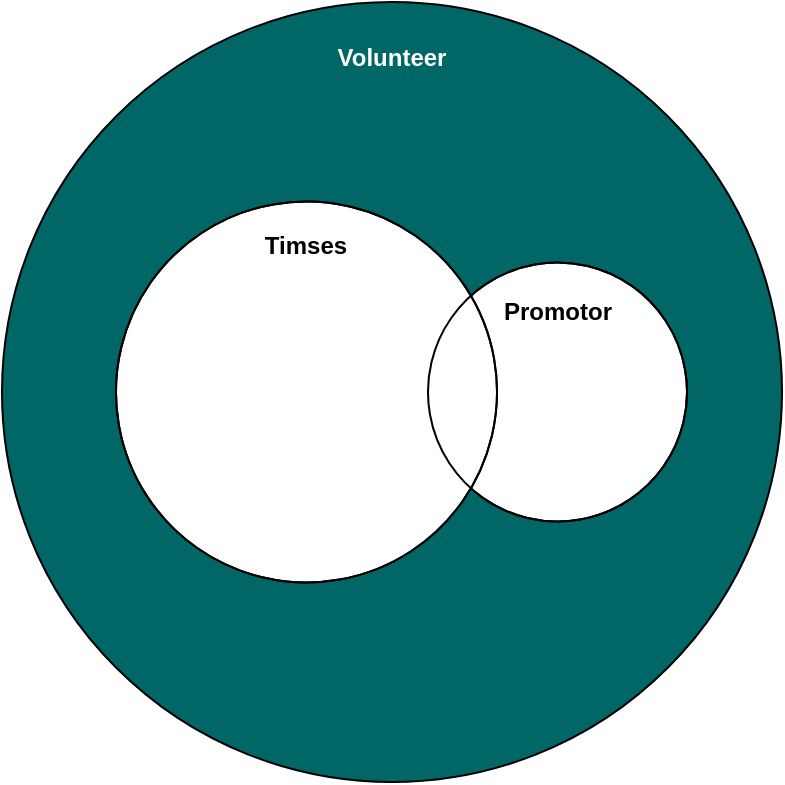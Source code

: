 <mxfile version="26.0.7" pages="4">
  <diagram name="Tim" id="ZnThXyOVVyfNG0DMTEGJ">
    <mxGraphModel dx="910" dy="459" grid="0" gridSize="10" guides="1" tooltips="1" connect="1" arrows="1" fold="1" page="0" pageScale="1" pageWidth="850" pageHeight="1100" math="0" shadow="0">
      <root>
        <mxCell id="0" />
        <mxCell id="1" parent="0" />
        <mxCell id="3YEEYySxGut_SKLIXyHm-1" value="" style="ellipse;whiteSpace=wrap;html=1;aspect=fixed;fillColor=#006666;" parent="1" vertex="1">
          <mxGeometry x="130" y="50" width="390" height="390" as="geometry" />
        </mxCell>
        <mxCell id="3YEEYySxGut_SKLIXyHm-14" value="" style="ellipse;whiteSpace=wrap;html=1;aspect=fixed;fillColor=default;rotation=125;" parent="1" vertex="1">
          <mxGeometry x="343" y="180.25" width="129.5" height="129.5" as="geometry" />
        </mxCell>
        <mxCell id="3YEEYySxGut_SKLIXyHm-13" value="" style="ellipse;whiteSpace=wrap;html=1;aspect=fixed;fillColor=default;rotation=125;" parent="1" vertex="1">
          <mxGeometry x="187" y="149.75" width="190.5" height="190.5" as="geometry" />
        </mxCell>
        <mxCell id="3YEEYySxGut_SKLIXyHm-6" value="&lt;font style=&quot;color: rgb(255, 255, 255);&quot;&gt;Volunteer&lt;/font&gt;" style="text;html=1;align=center;verticalAlign=middle;whiteSpace=wrap;rounded=0;fontStyle=1" parent="1" vertex="1">
          <mxGeometry x="295" y="63" width="60" height="30" as="geometry" />
        </mxCell>
        <mxCell id="3YEEYySxGut_SKLIXyHm-3" value="" style="ellipse;whiteSpace=wrap;html=1;aspect=fixed;fillColor=none;rotation=125;" parent="1" vertex="1">
          <mxGeometry x="187" y="149.75" width="190.5" height="190.5" as="geometry" />
        </mxCell>
        <mxCell id="3YEEYySxGut_SKLIXyHm-7" value="Timses" style="text;html=1;align=center;verticalAlign=middle;whiteSpace=wrap;rounded=0;fontStyle=1" parent="1" vertex="1">
          <mxGeometry x="252.25" y="157" width="60" height="30" as="geometry" />
        </mxCell>
        <mxCell id="3YEEYySxGut_SKLIXyHm-4" value="" style="ellipse;whiteSpace=wrap;html=1;aspect=fixed;fillColor=none;rotation=125;" parent="1" vertex="1">
          <mxGeometry x="343" y="180.25" width="129.5" height="129.5" as="geometry" />
        </mxCell>
        <mxCell id="3YEEYySxGut_SKLIXyHm-9" value="Promotor" style="text;html=1;align=center;verticalAlign=middle;whiteSpace=wrap;rounded=0;fontStyle=1" parent="1" vertex="1">
          <mxGeometry x="377.5" y="190" width="60" height="30" as="geometry" />
        </mxCell>
      </root>
    </mxGraphModel>
  </diagram>
  <diagram name="Threat" id="GSfmyPaqJOVqk_EeNC47">
    <mxGraphModel dx="1071" dy="540" grid="0" gridSize="10" guides="1" tooltips="1" connect="1" arrows="1" fold="1" page="0" pageScale="1" pageWidth="850" pageHeight="1100" math="0" shadow="0">
      <root>
        <mxCell id="FkJe0Tmb6kCfjZrj5FPF-0" />
        <mxCell id="FkJe0Tmb6kCfjZrj5FPF-1" parent="FkJe0Tmb6kCfjZrj5FPF-0" />
        <mxCell id="FkJe0Tmb6kCfjZrj5FPF-2" value="" style="ellipse;whiteSpace=wrap;html=1;aspect=fixed;fillColor=#006666;" vertex="1" parent="FkJe0Tmb6kCfjZrj5FPF-1">
          <mxGeometry x="130" y="50" width="390" height="390" as="geometry" />
        </mxCell>
        <mxCell id="FkJe0Tmb6kCfjZrj5FPF-3" value="" style="ellipse;whiteSpace=wrap;html=1;aspect=fixed;fillColor=default;rotation=125;" vertex="1" parent="FkJe0Tmb6kCfjZrj5FPF-1">
          <mxGeometry x="343" y="180.25" width="129.5" height="129.5" as="geometry" />
        </mxCell>
        <mxCell id="FkJe0Tmb6kCfjZrj5FPF-4" value="" style="ellipse;whiteSpace=wrap;html=1;aspect=fixed;fillColor=default;rotation=125;" vertex="1" parent="FkJe0Tmb6kCfjZrj5FPF-1">
          <mxGeometry x="187" y="149.75" width="190.5" height="190.5" as="geometry" />
        </mxCell>
        <mxCell id="FkJe0Tmb6kCfjZrj5FPF-5" value="&lt;font style=&quot;color: rgb(255, 255, 255);&quot;&gt;Volunteer&lt;/font&gt;" style="text;html=1;align=center;verticalAlign=middle;whiteSpace=wrap;rounded=0;fontStyle=1" vertex="1" parent="FkJe0Tmb6kCfjZrj5FPF-1">
          <mxGeometry x="295" y="63" width="60" height="30" as="geometry" />
        </mxCell>
        <mxCell id="FkJe0Tmb6kCfjZrj5FPF-6" value="" style="ellipse;whiteSpace=wrap;html=1;aspect=fixed;fillColor=none;rotation=125;" vertex="1" parent="FkJe0Tmb6kCfjZrj5FPF-1">
          <mxGeometry x="187" y="149.75" width="190.5" height="190.5" as="geometry" />
        </mxCell>
        <mxCell id="FkJe0Tmb6kCfjZrj5FPF-7" value="Timses" style="text;html=1;align=center;verticalAlign=middle;whiteSpace=wrap;rounded=0;fontStyle=1" vertex="1" parent="FkJe0Tmb6kCfjZrj5FPF-1">
          <mxGeometry x="252.25" y="157" width="60" height="30" as="geometry" />
        </mxCell>
        <mxCell id="FkJe0Tmb6kCfjZrj5FPF-8" value="" style="ellipse;whiteSpace=wrap;html=1;aspect=fixed;fillColor=none;rotation=125;" vertex="1" parent="FkJe0Tmb6kCfjZrj5FPF-1">
          <mxGeometry x="343" y="180.25" width="129.5" height="129.5" as="geometry" />
        </mxCell>
        <mxCell id="FkJe0Tmb6kCfjZrj5FPF-9" value="Promotor" style="text;html=1;align=center;verticalAlign=middle;whiteSpace=wrap;rounded=0;fontStyle=1" vertex="1" parent="FkJe0Tmb6kCfjZrj5FPF-1">
          <mxGeometry x="377.5" y="190" width="60" height="30" as="geometry" />
        </mxCell>
        <mxCell id="HmTSox2BKQgYG8xfRHuU-9" value="" style="group" vertex="1" connectable="0" parent="FkJe0Tmb6kCfjZrj5FPF-1">
          <mxGeometry x="551" y="50" width="390" height="390" as="geometry" />
        </mxCell>
        <mxCell id="HmTSox2BKQgYG8xfRHuU-0" value="" style="ellipse;whiteSpace=wrap;html=1;aspect=fixed;fillColor=#FFA2A2;" vertex="1" parent="HmTSox2BKQgYG8xfRHuU-9">
          <mxGeometry x="-29" width="390" height="390" as="geometry" />
        </mxCell>
        <mxCell id="HmTSox2BKQgYG8xfRHuU-10" value="" style="ellipse;whiteSpace=wrap;html=1;fillColor=#FF0000;opacity=30;" vertex="1" parent="HmTSox2BKQgYG8xfRHuU-9">
          <mxGeometry x="-65" y="172.5" width="208" height="45" as="geometry" />
        </mxCell>
        <mxCell id="HmTSox2BKQgYG8xfRHuU-3" value="&lt;font style=&quot;color: rgb(0, 0, 0);&quot;&gt;Volunteer&lt;/font&gt;&lt;div&gt;&lt;font style=&quot;color: rgb(0, 0, 0);&quot;&gt;Lawan&lt;/font&gt;&lt;/div&gt;" style="text;html=1;align=center;verticalAlign=middle;whiteSpace=wrap;rounded=0;fontStyle=1" vertex="1" parent="HmTSox2BKQgYG8xfRHuU-9">
          <mxGeometry x="136" y="12" width="60" height="30" as="geometry" />
        </mxCell>
        <mxCell id="HmTSox2BKQgYG8xfRHuU-8" value="" style="ellipse;whiteSpace=wrap;html=1;fillColor=none;" vertex="1" parent="HmTSox2BKQgYG8xfRHuU-9">
          <mxGeometry x="-65" y="172.5" width="208" height="45" as="geometry" />
        </mxCell>
        <mxCell id="HmTSox2BKQgYG8xfRHuU-16" value="Timses/Promotor" style="text;html=1;align=center;verticalAlign=middle;whiteSpace=wrap;rounded=0;fontStyle=1" vertex="1" parent="HmTSox2BKQgYG8xfRHuU-9">
          <mxGeometry x="11" y="180" width="60" height="30" as="geometry" />
        </mxCell>
      </root>
    </mxGraphModel>
  </diagram>
  <diagram id="il19HbbahIdtFRQOLV1n" name="Page-2">
    <mxGraphModel dx="1800" dy="706" grid="0" gridSize="10" guides="1" tooltips="1" connect="1" arrows="1" fold="1" page="0" pageScale="1" pageWidth="850" pageHeight="1100" math="0" shadow="0">
      <root>
        <mxCell id="0" />
        <mxCell id="1" parent="0" />
        <mxCell id="P1_E04qETD4zdM1l9hwk-3" value="" style="edgeStyle=orthogonalEdgeStyle;rounded=0;orthogonalLoop=1;jettySize=auto;html=1;" edge="1" parent="1" source="P1_E04qETD4zdM1l9hwk-1" target="P1_E04qETD4zdM1l9hwk-2">
          <mxGeometry relative="1" as="geometry" />
        </mxCell>
        <mxCell id="P1_E04qETD4zdM1l9hwk-13" style="edgeStyle=orthogonalEdgeStyle;rounded=0;orthogonalLoop=1;jettySize=auto;html=1;entryX=0;entryY=0.5;entryDx=0;entryDy=0;" edge="1" parent="1" source="P1_E04qETD4zdM1l9hwk-1" target="P1_E04qETD4zdM1l9hwk-12">
          <mxGeometry relative="1" as="geometry">
            <Array as="points">
              <mxPoint x="420" y="167" />
            </Array>
          </mxGeometry>
        </mxCell>
        <mxCell id="P1_E04qETD4zdM1l9hwk-1" value="Faiz" style="rounded=0;whiteSpace=wrap;html=1;" vertex="1" parent="1">
          <mxGeometry x="360" y="70" width="120" height="60" as="geometry" />
        </mxCell>
        <mxCell id="P1_E04qETD4zdM1l9hwk-5" value="" style="edgeStyle=orthogonalEdgeStyle;rounded=0;orthogonalLoop=1;jettySize=auto;html=1;" edge="1" parent="1" target="P1_E04qETD4zdM1l9hwk-4">
          <mxGeometry relative="1" as="geometry">
            <mxPoint x="420" y="550" as="sourcePoint" />
            <Array as="points">
              <mxPoint x="420" y="575" />
              <mxPoint x="20" y="575" />
            </Array>
          </mxGeometry>
        </mxCell>
        <mxCell id="P1_E04qETD4zdM1l9hwk-8" style="edgeStyle=orthogonalEdgeStyle;rounded=0;orthogonalLoop=1;jettySize=auto;html=1;entryX=0.5;entryY=0;entryDx=0;entryDy=0;" edge="1" parent="1" target="P1_E04qETD4zdM1l9hwk-6">
          <mxGeometry relative="1" as="geometry">
            <mxPoint x="420" y="550" as="sourcePoint" />
            <Array as="points">
              <mxPoint x="420" y="575" />
              <mxPoint x="300" y="575" />
            </Array>
          </mxGeometry>
        </mxCell>
        <mxCell id="P1_E04qETD4zdM1l9hwk-10" style="edgeStyle=orthogonalEdgeStyle;rounded=0;orthogonalLoop=1;jettySize=auto;html=1;entryX=0.5;entryY=0;entryDx=0;entryDy=0;" edge="1" parent="1" target="P1_E04qETD4zdM1l9hwk-7">
          <mxGeometry relative="1" as="geometry">
            <mxPoint x="420" y="550" as="sourcePoint" />
            <Array as="points">
              <mxPoint x="420" y="575" />
              <mxPoint x="580" y="575" />
            </Array>
          </mxGeometry>
        </mxCell>
        <mxCell id="P1_E04qETD4zdM1l9hwk-11" style="edgeStyle=orthogonalEdgeStyle;rounded=0;orthogonalLoop=1;jettySize=auto;html=1;entryX=0.5;entryY=0;entryDx=0;entryDy=0;exitX=0.5;exitY=1;exitDx=0;exitDy=0;" edge="1" parent="1" source="P1_E04qETD4zdM1l9hwk-2" target="P1_E04qETD4zdM1l9hwk-9">
          <mxGeometry relative="1" as="geometry">
            <mxPoint x="420" y="550" as="sourcePoint" />
            <Array as="points">
              <mxPoint x="420" y="575" />
              <mxPoint x="860" y="575" />
            </Array>
          </mxGeometry>
        </mxCell>
        <mxCell id="P1_E04qETD4zdM1l9hwk-22" style="edgeStyle=orthogonalEdgeStyle;rounded=0;orthogonalLoop=1;jettySize=auto;html=1;entryX=0;entryY=0.5;entryDx=0;entryDy=0;" edge="1" parent="1" source="P1_E04qETD4zdM1l9hwk-2" target="P1_E04qETD4zdM1l9hwk-14">
          <mxGeometry relative="1" as="geometry">
            <Array as="points">
              <mxPoint x="420" y="363" />
            </Array>
          </mxGeometry>
        </mxCell>
        <mxCell id="P1_E04qETD4zdM1l9hwk-2" value="Ketua Tim" style="whiteSpace=wrap;html=1;rounded=0;" vertex="1" parent="1">
          <mxGeometry x="360" y="230" width="120" height="60" as="geometry" />
        </mxCell>
        <mxCell id="P1_E04qETD4zdM1l9hwk-4" value="Ketua Tim" style="whiteSpace=wrap;html=1;rounded=0;" vertex="1" parent="1">
          <mxGeometry x="-40" y="610" width="120" height="60" as="geometry" />
        </mxCell>
        <mxCell id="P1_E04qETD4zdM1l9hwk-6" value="Ketua Tim" style="whiteSpace=wrap;html=1;rounded=0;" vertex="1" parent="1">
          <mxGeometry x="240" y="610" width="120" height="60" as="geometry" />
        </mxCell>
        <mxCell id="P1_E04qETD4zdM1l9hwk-7" value="Relasi" style="whiteSpace=wrap;html=1;rounded=0;" vertex="1" parent="1">
          <mxGeometry x="520" y="610" width="120" height="60" as="geometry" />
        </mxCell>
        <mxCell id="P1_E04qETD4zdM1l9hwk-9" value="Ketua Tim" style="whiteSpace=wrap;html=1;rounded=0;" vertex="1" parent="1">
          <mxGeometry x="800" y="610" width="120" height="60" as="geometry" />
        </mxCell>
        <mxCell id="P1_E04qETD4zdM1l9hwk-12" value="Advisor" style="whiteSpace=wrap;html=1;rounded=0;" vertex="1" parent="1">
          <mxGeometry x="695" y="138" width="120" height="60" as="geometry" />
        </mxCell>
        <mxCell id="P1_E04qETD4zdM1l9hwk-19" style="edgeStyle=orthogonalEdgeStyle;rounded=0;orthogonalLoop=1;jettySize=auto;html=1;entryX=0.5;entryY=0;entryDx=0;entryDy=0;" edge="1" parent="1" source="P1_E04qETD4zdM1l9hwk-14" target="P1_E04qETD4zdM1l9hwk-15">
          <mxGeometry relative="1" as="geometry">
            <Array as="points">
              <mxPoint x="755" y="413" />
              <mxPoint x="589" y="413" />
            </Array>
          </mxGeometry>
        </mxCell>
        <mxCell id="P1_E04qETD4zdM1l9hwk-20" style="edgeStyle=orthogonalEdgeStyle;rounded=0;orthogonalLoop=1;jettySize=auto;html=1;entryX=0.5;entryY=0;entryDx=0;entryDy=0;" edge="1" parent="1" source="P1_E04qETD4zdM1l9hwk-14" target="P1_E04qETD4zdM1l9hwk-16">
          <mxGeometry relative="1" as="geometry" />
        </mxCell>
        <mxCell id="P1_E04qETD4zdM1l9hwk-21" style="edgeStyle=orthogonalEdgeStyle;rounded=0;orthogonalLoop=1;jettySize=auto;html=1;entryX=0.5;entryY=0;entryDx=0;entryDy=0;" edge="1" parent="1" source="P1_E04qETD4zdM1l9hwk-14" target="P1_E04qETD4zdM1l9hwk-18">
          <mxGeometry relative="1" as="geometry">
            <Array as="points">
              <mxPoint x="755" y="413" />
              <mxPoint x="921" y="413" />
            </Array>
          </mxGeometry>
        </mxCell>
        <mxCell id="P1_E04qETD4zdM1l9hwk-14" value="Sekretaris Jenderal" style="whiteSpace=wrap;html=1;rounded=0;" vertex="1" parent="1">
          <mxGeometry x="695" y="333" width="120" height="60" as="geometry" />
        </mxCell>
        <mxCell id="P1_E04qETD4zdM1l9hwk-15" value="Sekretaris" style="whiteSpace=wrap;html=1;rounded=0;" vertex="1" parent="1">
          <mxGeometry x="529" y="440" width="120" height="60" as="geometry" />
        </mxCell>
        <mxCell id="P1_E04qETD4zdM1l9hwk-16" value="Bendahara" style="whiteSpace=wrap;html=1;rounded=0;" vertex="1" parent="1">
          <mxGeometry x="695" y="440" width="120" height="60" as="geometry" />
        </mxCell>
        <mxCell id="P1_E04qETD4zdM1l9hwk-18" value="MSDM" style="whiteSpace=wrap;html=1;rounded=0;" vertex="1" parent="1">
          <mxGeometry x="861" y="440" width="120" height="60" as="geometry" />
        </mxCell>
      </root>
    </mxGraphModel>
  </diagram>
  <diagram name="Organogram" id="VzZznzPP-QK8PUj3g_XX">
    <mxGraphModel dx="1700" dy="656" grid="0" gridSize="10" guides="1" tooltips="1" connect="1" arrows="1" fold="1" page="0" pageScale="1" pageWidth="850" pageHeight="1100" math="0" shadow="0">
      <root>
        <mxCell id="TaIowsrFvtONiESDjw94-0" />
        <mxCell id="TaIowsrFvtONiESDjw94-1" parent="TaIowsrFvtONiESDjw94-0" />
        <mxCell id="TaIowsrFvtONiESDjw94-2" value="" style="edgeStyle=orthogonalEdgeStyle;rounded=0;orthogonalLoop=1;jettySize=auto;html=1;dashed=1;" edge="1" parent="TaIowsrFvtONiESDjw94-1" source="TaIowsrFvtONiESDjw94-4" target="TaIowsrFvtONiESDjw94-10">
          <mxGeometry relative="1" as="geometry" />
        </mxCell>
        <mxCell id="MNLoMuXDgqg7I7m7oEmn-7" style="edgeStyle=orthogonalEdgeStyle;rounded=0;orthogonalLoop=1;jettySize=auto;html=1;entryX=0.5;entryY=0;entryDx=0;entryDy=0;dashed=1;" edge="1" parent="TaIowsrFvtONiESDjw94-1" source="TaIowsrFvtONiESDjw94-4" target="MNLoMuXDgqg7I7m7oEmn-5">
          <mxGeometry relative="1" as="geometry">
            <Array as="points">
              <mxPoint x="420" y="178" />
              <mxPoint x="656" y="178" />
            </Array>
          </mxGeometry>
        </mxCell>
        <mxCell id="TaIowsrFvtONiESDjw94-4" value="Faiz" style="rounded=0;whiteSpace=wrap;html=1;" vertex="1" parent="TaIowsrFvtONiESDjw94-1">
          <mxGeometry x="360" y="70" width="120" height="60" as="geometry" />
        </mxCell>
        <mxCell id="TaIowsrFvtONiESDjw94-5" value="" style="edgeStyle=orthogonalEdgeStyle;rounded=0;orthogonalLoop=1;jettySize=auto;html=1;" edge="1" parent="TaIowsrFvtONiESDjw94-1" target="TaIowsrFvtONiESDjw94-11">
          <mxGeometry relative="1" as="geometry">
            <mxPoint x="420" y="550" as="sourcePoint" />
            <Array as="points">
              <mxPoint x="420" y="575" />
              <mxPoint x="20" y="575" />
            </Array>
          </mxGeometry>
        </mxCell>
        <mxCell id="TaIowsrFvtONiESDjw94-6" style="edgeStyle=orthogonalEdgeStyle;rounded=0;orthogonalLoop=1;jettySize=auto;html=1;entryX=0.5;entryY=0;entryDx=0;entryDy=0;" edge="1" parent="TaIowsrFvtONiESDjw94-1" target="TaIowsrFvtONiESDjw94-12">
          <mxGeometry relative="1" as="geometry">
            <mxPoint x="420" y="550" as="sourcePoint" />
            <Array as="points">
              <mxPoint x="420" y="575" />
              <mxPoint x="300" y="575" />
            </Array>
          </mxGeometry>
        </mxCell>
        <mxCell id="TaIowsrFvtONiESDjw94-7" style="edgeStyle=orthogonalEdgeStyle;rounded=0;orthogonalLoop=1;jettySize=auto;html=1;entryX=0.5;entryY=0;entryDx=0;entryDy=0;" edge="1" parent="TaIowsrFvtONiESDjw94-1" target="TaIowsrFvtONiESDjw94-13">
          <mxGeometry relative="1" as="geometry">
            <mxPoint x="420" y="550" as="sourcePoint" />
            <Array as="points">
              <mxPoint x="420" y="575" />
              <mxPoint x="580" y="575" />
            </Array>
          </mxGeometry>
        </mxCell>
        <mxCell id="TaIowsrFvtONiESDjw94-8" style="edgeStyle=orthogonalEdgeStyle;rounded=0;orthogonalLoop=1;jettySize=auto;html=1;entryX=0.5;entryY=0;entryDx=0;entryDy=0;exitX=0.5;exitY=1;exitDx=0;exitDy=0;" edge="1" parent="TaIowsrFvtONiESDjw94-1" source="TaIowsrFvtONiESDjw94-10" target="TaIowsrFvtONiESDjw94-14">
          <mxGeometry relative="1" as="geometry">
            <mxPoint x="420" y="550" as="sourcePoint" />
            <Array as="points">
              <mxPoint x="420" y="575" />
              <mxPoint x="860" y="575" />
            </Array>
          </mxGeometry>
        </mxCell>
        <mxCell id="TaIowsrFvtONiESDjw94-9" style="edgeStyle=orthogonalEdgeStyle;rounded=0;orthogonalLoop=1;jettySize=auto;html=1;entryX=0;entryY=0.5;entryDx=0;entryDy=0;" edge="1" parent="TaIowsrFvtONiESDjw94-1" source="TaIowsrFvtONiESDjw94-10" target="TaIowsrFvtONiESDjw94-19">
          <mxGeometry relative="1" as="geometry">
            <Array as="points">
              <mxPoint x="420" y="363" />
            </Array>
          </mxGeometry>
        </mxCell>
        <mxCell id="MNLoMuXDgqg7I7m7oEmn-6" style="edgeStyle=orthogonalEdgeStyle;rounded=0;orthogonalLoop=1;jettySize=auto;html=1;entryX=0;entryY=0.5;entryDx=0;entryDy=0;endArrow=none;startFill=0;dashed=1;" edge="1" parent="TaIowsrFvtONiESDjw94-1" source="TaIowsrFvtONiESDjw94-10" target="MNLoMuXDgqg7I7m7oEmn-5">
          <mxGeometry relative="1" as="geometry" />
        </mxCell>
        <mxCell id="TaIowsrFvtONiESDjw94-10" value="Ketua Tim" style="whiteSpace=wrap;html=1;rounded=0;" vertex="1" parent="TaIowsrFvtONiESDjw94-1">
          <mxGeometry x="360" y="230" width="120" height="60" as="geometry" />
        </mxCell>
        <mxCell id="TaIowsrFvtONiESDjw94-11" value="Kajian" style="whiteSpace=wrap;html=1;rounded=0;" vertex="1" parent="TaIowsrFvtONiESDjw94-1">
          <mxGeometry x="-40" y="610" width="120" height="60" as="geometry" />
        </mxCell>
        <mxCell id="TaIowsrFvtONiESDjw94-12" value="Acara-Propaganda" style="whiteSpace=wrap;html=1;rounded=0;" vertex="1" parent="TaIowsrFvtONiESDjw94-1">
          <mxGeometry x="240" y="610" width="120" height="60" as="geometry" />
        </mxCell>
        <mxCell id="MNLoMuXDgqg7I7m7oEmn-4" value="" style="edgeStyle=orthogonalEdgeStyle;rounded=0;orthogonalLoop=1;jettySize=auto;html=1;" edge="1" parent="TaIowsrFvtONiESDjw94-1" source="TaIowsrFvtONiESDjw94-13" target="MNLoMuXDgqg7I7m7oEmn-3">
          <mxGeometry relative="1" as="geometry" />
        </mxCell>
        <mxCell id="TaIowsrFvtONiESDjw94-13" value="Relasi" style="whiteSpace=wrap;html=1;rounded=0;" vertex="1" parent="TaIowsrFvtONiESDjw94-1">
          <mxGeometry x="520" y="610" width="120" height="60" as="geometry" />
        </mxCell>
        <mxCell id="TaIowsrFvtONiESDjw94-14" value="Media" style="whiteSpace=wrap;html=1;rounded=0;" vertex="1" parent="TaIowsrFvtONiESDjw94-1">
          <mxGeometry x="800" y="610" width="120" height="60" as="geometry" />
        </mxCell>
        <mxCell id="TaIowsrFvtONiESDjw94-16" style="edgeStyle=orthogonalEdgeStyle;rounded=0;orthogonalLoop=1;jettySize=auto;html=1;entryX=0.5;entryY=0;entryDx=0;entryDy=0;" edge="1" parent="TaIowsrFvtONiESDjw94-1" source="TaIowsrFvtONiESDjw94-19" target="TaIowsrFvtONiESDjw94-20">
          <mxGeometry relative="1" as="geometry">
            <Array as="points">
              <mxPoint x="755" y="413" />
              <mxPoint x="589" y="413" />
            </Array>
          </mxGeometry>
        </mxCell>
        <mxCell id="TaIowsrFvtONiESDjw94-17" style="edgeStyle=orthogonalEdgeStyle;rounded=0;orthogonalLoop=1;jettySize=auto;html=1;entryX=0.5;entryY=0;entryDx=0;entryDy=0;" edge="1" parent="TaIowsrFvtONiESDjw94-1" source="TaIowsrFvtONiESDjw94-19" target="TaIowsrFvtONiESDjw94-21">
          <mxGeometry relative="1" as="geometry" />
        </mxCell>
        <mxCell id="TaIowsrFvtONiESDjw94-18" style="edgeStyle=orthogonalEdgeStyle;rounded=0;orthogonalLoop=1;jettySize=auto;html=1;entryX=0.5;entryY=0;entryDx=0;entryDy=0;" edge="1" parent="TaIowsrFvtONiESDjw94-1" source="TaIowsrFvtONiESDjw94-19" target="TaIowsrFvtONiESDjw94-22">
          <mxGeometry relative="1" as="geometry">
            <Array as="points">
              <mxPoint x="755" y="413" />
              <mxPoint x="921" y="413" />
            </Array>
          </mxGeometry>
        </mxCell>
        <mxCell id="TaIowsrFvtONiESDjw94-19" value="Sekretaris Jenderal" style="whiteSpace=wrap;html=1;rounded=0;" vertex="1" parent="TaIowsrFvtONiESDjw94-1">
          <mxGeometry x="695" y="333" width="120" height="60" as="geometry" />
        </mxCell>
        <mxCell id="TaIowsrFvtONiESDjw94-20" value="Sekretaris" style="whiteSpace=wrap;html=1;rounded=0;" vertex="1" parent="TaIowsrFvtONiESDjw94-1">
          <mxGeometry x="529" y="440" width="120" height="60" as="geometry" />
        </mxCell>
        <mxCell id="TaIowsrFvtONiESDjw94-21" value="Bendahara" style="whiteSpace=wrap;html=1;rounded=0;" vertex="1" parent="TaIowsrFvtONiESDjw94-1">
          <mxGeometry x="695" y="440" width="120" height="60" as="geometry" />
        </mxCell>
        <mxCell id="TaIowsrFvtONiESDjw94-22" value="MSDM" style="whiteSpace=wrap;html=1;rounded=0;" vertex="1" parent="TaIowsrFvtONiESDjw94-1">
          <mxGeometry x="861" y="440" width="120" height="60" as="geometry" />
        </mxCell>
        <mxCell id="MNLoMuXDgqg7I7m7oEmn-3" value="Volunteer" style="whiteSpace=wrap;html=1;rounded=0;" vertex="1" parent="TaIowsrFvtONiESDjw94-1">
          <mxGeometry x="520" y="741" width="120" height="60" as="geometry" />
        </mxCell>
        <mxCell id="MNLoMuXDgqg7I7m7oEmn-5" value="Promotor" style="whiteSpace=wrap;html=1;rounded=0;" vertex="1" parent="TaIowsrFvtONiESDjw94-1">
          <mxGeometry x="596" y="230" width="120" height="60" as="geometry" />
        </mxCell>
      </root>
    </mxGraphModel>
  </diagram>
</mxfile>
